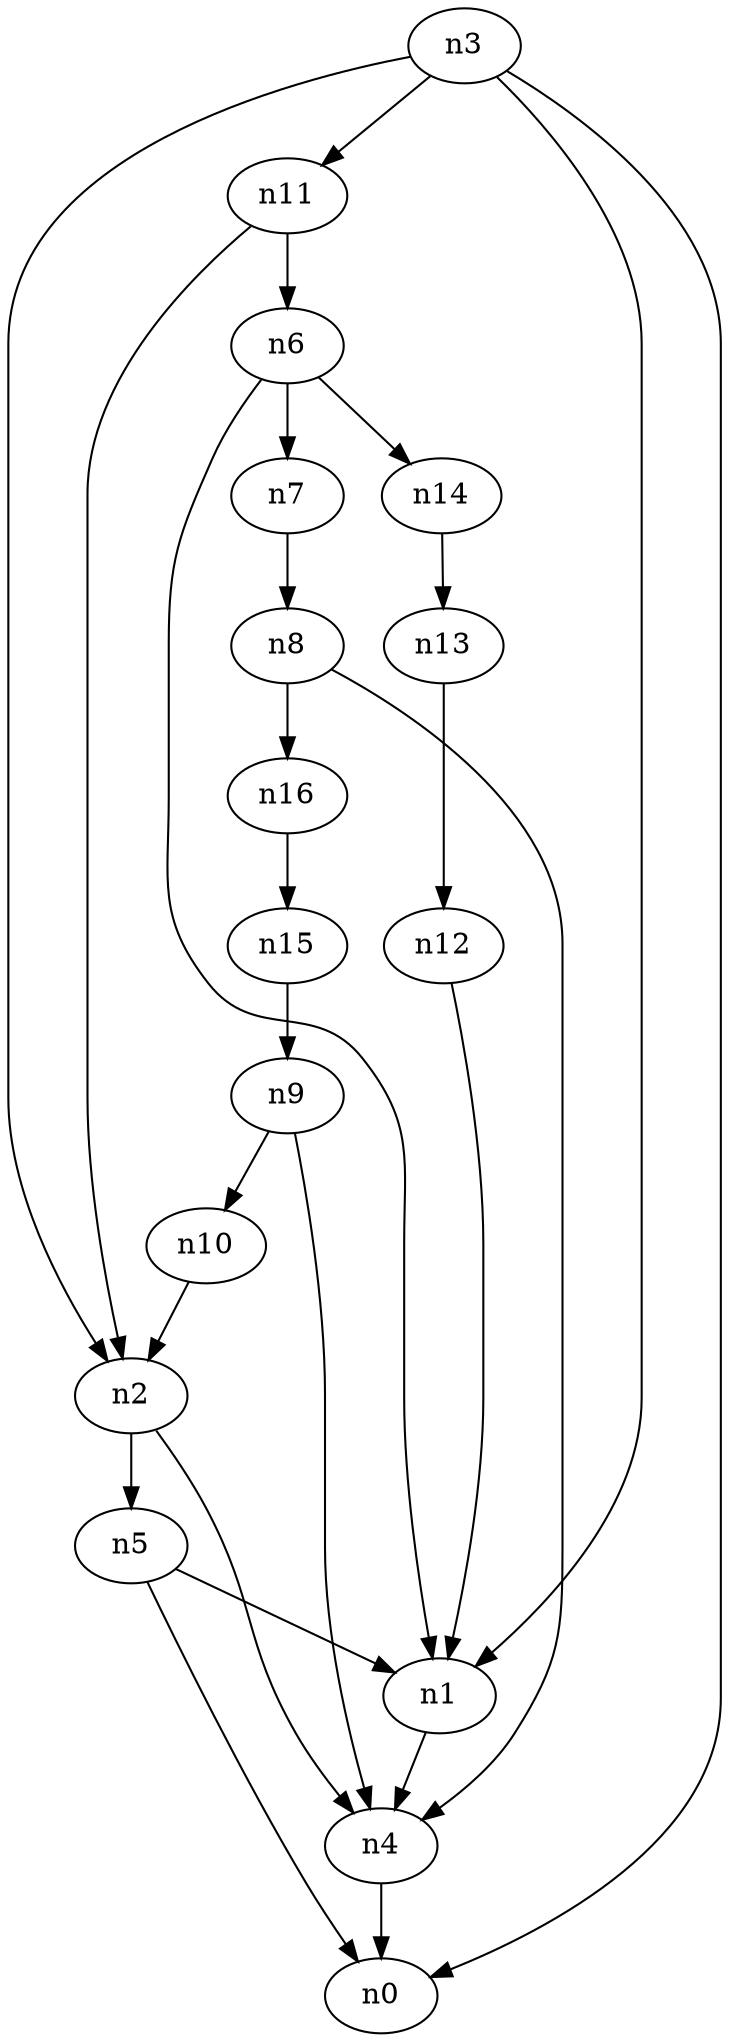 digraph G {
	n1 -> n4	 [_graphml_id=e4];
	n2 -> n4	 [_graphml_id=e7];
	n2 -> n5	 [_graphml_id=e8];
	n3 -> n0	 [_graphml_id=e0];
	n3 -> n1	 [_graphml_id=e3];
	n3 -> n2	 [_graphml_id=e6];
	n3 -> n11	 [_graphml_id=e17];
	n4 -> n0	 [_graphml_id=e1];
	n5 -> n0	 [_graphml_id=e2];
	n5 -> n1	 [_graphml_id=e5];
	n6 -> n1	 [_graphml_id=e9];
	n6 -> n7	 [_graphml_id=e10];
	n6 -> n14	 [_graphml_id=e22];
	n7 -> n8	 [_graphml_id=e11];
	n8 -> n4	 [_graphml_id=e12];
	n8 -> n16	 [_graphml_id=e25];
	n9 -> n4	 [_graphml_id=e13];
	n9 -> n10	 [_graphml_id=e14];
	n10 -> n2	 [_graphml_id=e15];
	n11 -> n2	 [_graphml_id=e18];
	n11 -> n6	 [_graphml_id=e16];
	n12 -> n1	 [_graphml_id=e19];
	n13 -> n12	 [_graphml_id=e20];
	n14 -> n13	 [_graphml_id=e21];
	n15 -> n9	 [_graphml_id=e23];
	n16 -> n15	 [_graphml_id=e24];
}
